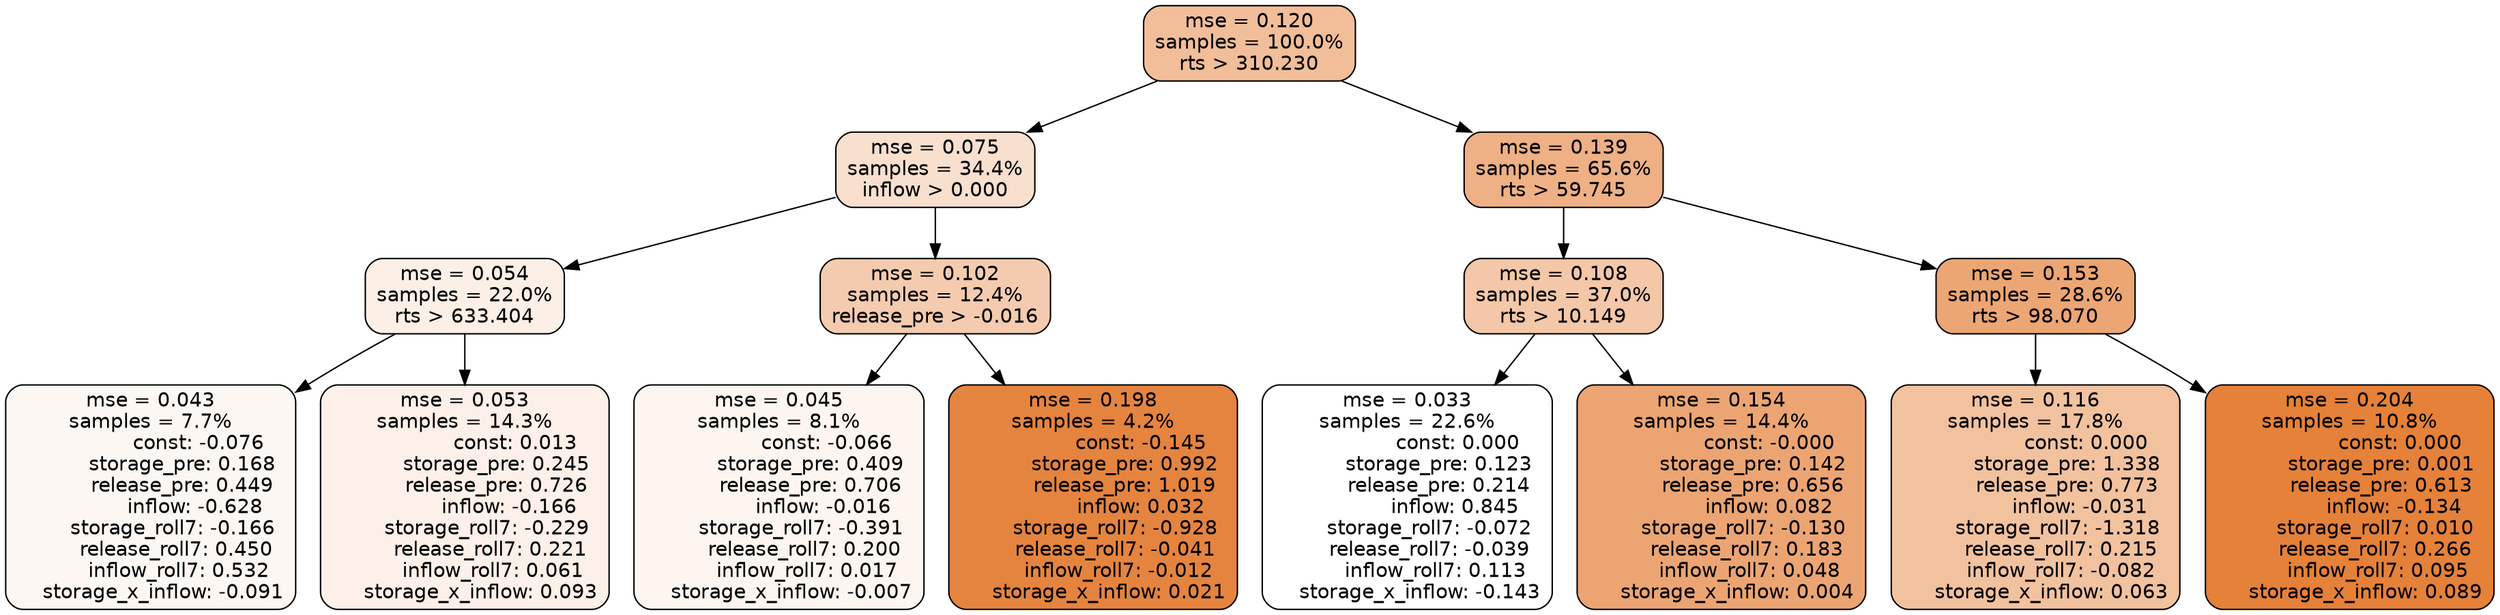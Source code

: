 digraph tree {
node [shape=rectangle, style="filled, rounded", color="black", fontname=helvetica] ;
edge [fontname=helvetica] ;
	"0" [label="mse = 0.120
samples = 100.0%
rts > 310.230", fillcolor="#f1be99"]
	"8" [label="mse = 0.075
samples = 34.4%
inflow > 0.000", fillcolor="#f8dfce"]
	"1" [label="mse = 0.139
samples = 65.6%
rts > 59.745", fillcolor="#eeb084"]
	"9" [label="mse = 0.054
samples = 22.0%
rts > 633.404", fillcolor="#fbefe6"]
	"12" [label="mse = 0.102
samples = 12.4%
release_pre > -0.016", fillcolor="#f4cbae"]
	"2" [label="mse = 0.108
samples = 37.0%
rts > 10.149", fillcolor="#f3c7a7"]
	"5" [label="mse = 0.153
samples = 28.6%
rts > 98.070", fillcolor="#eca674"]
	"10" [label="mse = 0.043
samples = 7.7%
               const: -0.076
          storage_pre: 0.168
          release_pre: 0.449
              inflow: -0.628
       storage_roll7: -0.166
        release_roll7: 0.450
         inflow_roll7: 0.532
    storage_x_inflow: -0.091", fillcolor="#fdf7f3"]
	"11" [label="mse = 0.053
samples = 14.3%
                const: 0.013
          storage_pre: 0.245
          release_pre: 0.726
              inflow: -0.166
       storage_roll7: -0.229
        release_roll7: 0.221
         inflow_roll7: 0.061
     storage_x_inflow: 0.093", fillcolor="#fcf0e8"]
	"13" [label="mse = 0.045
samples = 8.1%
               const: -0.066
          storage_pre: 0.409
          release_pre: 0.706
              inflow: -0.016
       storage_roll7: -0.391
        release_roll7: 0.200
         inflow_roll7: 0.017
    storage_x_inflow: -0.007", fillcolor="#fdf6f0"]
	"14" [label="mse = 0.198
samples = 4.2%
               const: -0.145
          storage_pre: 0.992
          release_pre: 1.019
               inflow: 0.032
       storage_roll7: -0.928
       release_roll7: -0.041
        inflow_roll7: -0.012
     storage_x_inflow: 0.021", fillcolor="#e5843f"]
	"3" [label="mse = 0.033
samples = 22.6%
                const: 0.000
          storage_pre: 0.123
          release_pre: 0.214
               inflow: 0.845
       storage_roll7: -0.072
       release_roll7: -0.039
         inflow_roll7: 0.113
    storage_x_inflow: -0.143", fillcolor="#ffffff"]
	"4" [label="mse = 0.154
samples = 14.4%
               const: -0.000
          storage_pre: 0.142
          release_pre: 0.656
               inflow: 0.082
       storage_roll7: -0.130
        release_roll7: 0.183
         inflow_roll7: 0.048
     storage_x_inflow: 0.004", fillcolor="#eca572"]
	"7" [label="mse = 0.116
samples = 17.8%
                const: 0.000
          storage_pre: 1.338
          release_pre: 0.773
              inflow: -0.031
       storage_roll7: -1.318
        release_roll7: 0.215
        inflow_roll7: -0.082
     storage_x_inflow: 0.063", fillcolor="#f2c29f"]
	"6" [label="mse = 0.204
samples = 10.8%
                const: 0.000
          storage_pre: 0.001
          release_pre: 0.613
              inflow: -0.134
        storage_roll7: 0.010
        release_roll7: 0.266
         inflow_roll7: 0.095
     storage_x_inflow: 0.089", fillcolor="#e58139"]

	"0" -> "1"
	"0" -> "8"
	"8" -> "9"
	"8" -> "12"
	"1" -> "2"
	"1" -> "5"
	"9" -> "10"
	"9" -> "11"
	"12" -> "13"
	"12" -> "14"
	"2" -> "3"
	"2" -> "4"
	"5" -> "6"
	"5" -> "7"
}